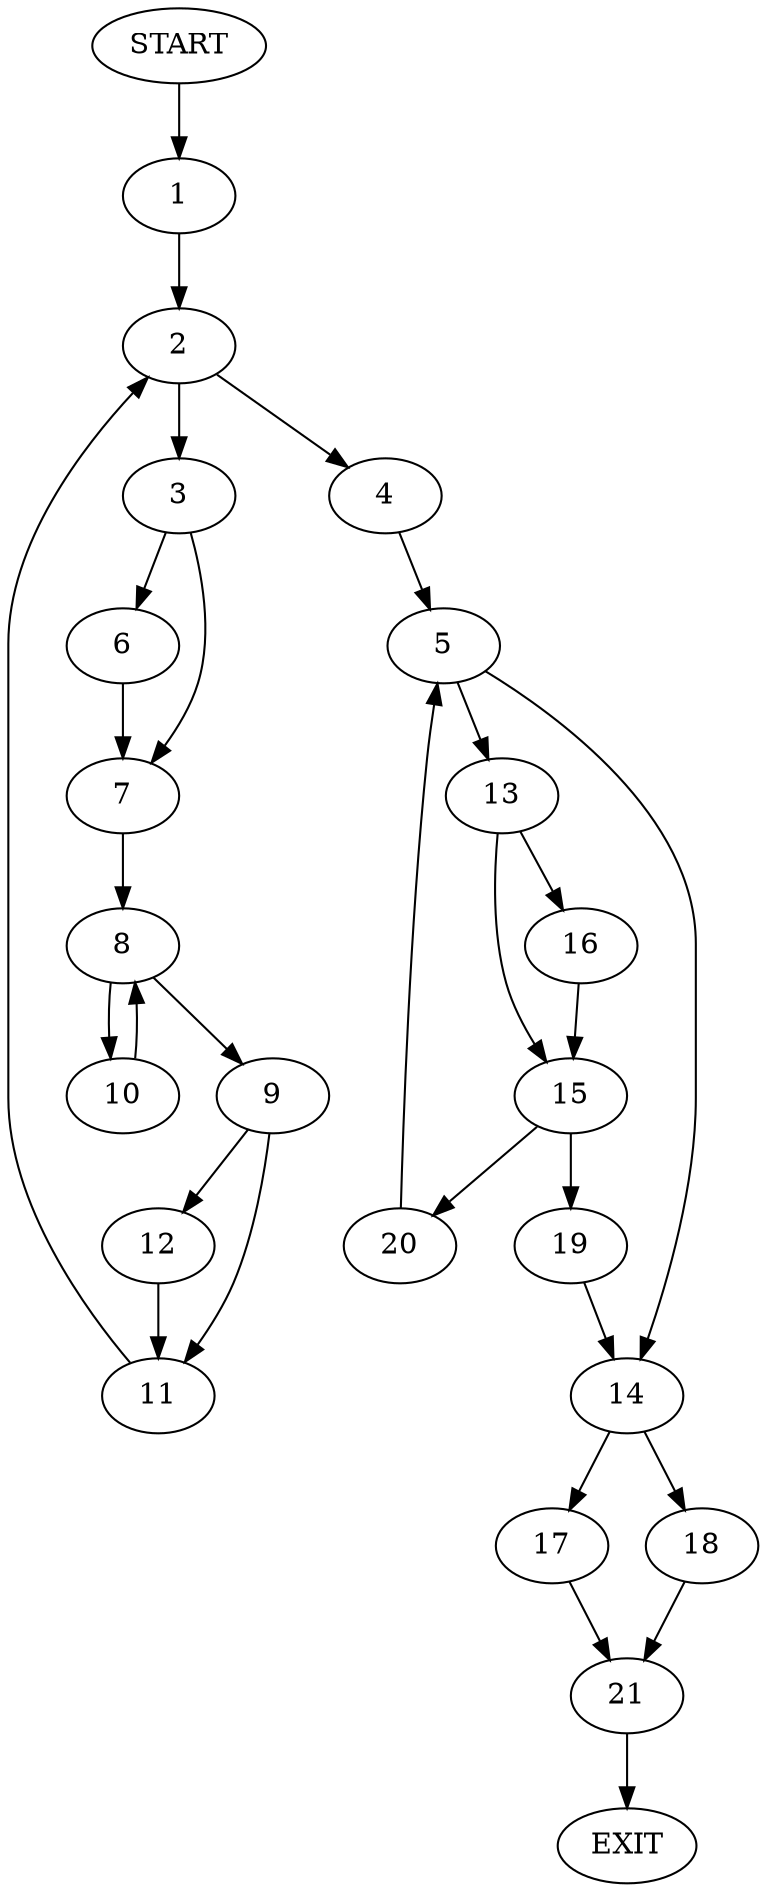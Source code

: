 digraph {
0 [label="START"]
22 [label="EXIT"]
0 -> 1
1 -> 2
2 -> 3
2 -> 4
4 -> 5
3 -> 6
3 -> 7
6 -> 7
7 -> 8
8 -> 9
8 -> 10
10 -> 8
9 -> 11
9 -> 12
11 -> 2
12 -> 11
5 -> 13
5 -> 14
13 -> 15
13 -> 16
14 -> 17
14 -> 18
16 -> 15
15 -> 19
15 -> 20
20 -> 5
19 -> 14
18 -> 21
17 -> 21
21 -> 22
}
